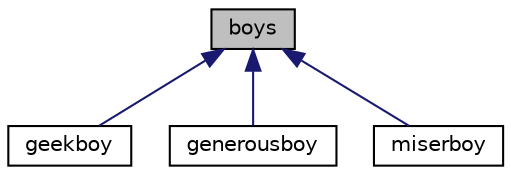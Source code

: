 digraph "boys"
{
  edge [fontname="Helvetica",fontsize="10",labelfontname="Helvetica",labelfontsize="10"];
  node [fontname="Helvetica",fontsize="10",shape=record];
  Node1 [label="boys",height=0.2,width=0.4,color="black", fillcolor="grey75", style="filled", fontcolor="black"];
  Node1 -> Node2 [dir="back",color="midnightblue",fontsize="10",style="solid",fontname="Helvetica"];
  Node2 [label="geekboy",height=0.2,width=0.4,color="black", fillcolor="white", style="filled",URL="$classgeekboy.html"];
  Node1 -> Node3 [dir="back",color="midnightblue",fontsize="10",style="solid",fontname="Helvetica"];
  Node3 [label="generousboy",height=0.2,width=0.4,color="black", fillcolor="white", style="filled",URL="$classgenerousboy.html"];
  Node1 -> Node4 [dir="back",color="midnightblue",fontsize="10",style="solid",fontname="Helvetica"];
  Node4 [label="miserboy",height=0.2,width=0.4,color="black", fillcolor="white", style="filled",URL="$classmiserboy.html"];
}
